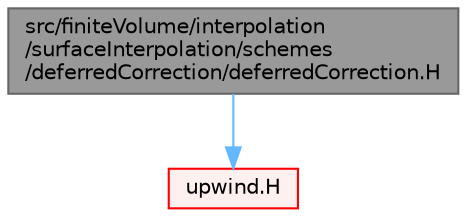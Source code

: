 digraph "src/finiteVolume/interpolation/surfaceInterpolation/schemes/deferredCorrection/deferredCorrection.H"
{
 // LATEX_PDF_SIZE
  bgcolor="transparent";
  edge [fontname=Helvetica,fontsize=10,labelfontname=Helvetica,labelfontsize=10];
  node [fontname=Helvetica,fontsize=10,shape=box,height=0.2,width=0.4];
  Node1 [id="Node000001",label="src/finiteVolume/interpolation\l/surfaceInterpolation/schemes\l/deferredCorrection/deferredCorrection.H",height=0.2,width=0.4,color="gray40", fillcolor="grey60", style="filled", fontcolor="black",tooltip=" "];
  Node1 -> Node2 [id="edge1_Node000001_Node000002",color="steelblue1",style="solid",tooltip=" "];
  Node2 [id="Node000002",label="upwind.H",height=0.2,width=0.4,color="red", fillcolor="#FFF0F0", style="filled",URL="$upwind_8H.html",tooltip=" "];
}
